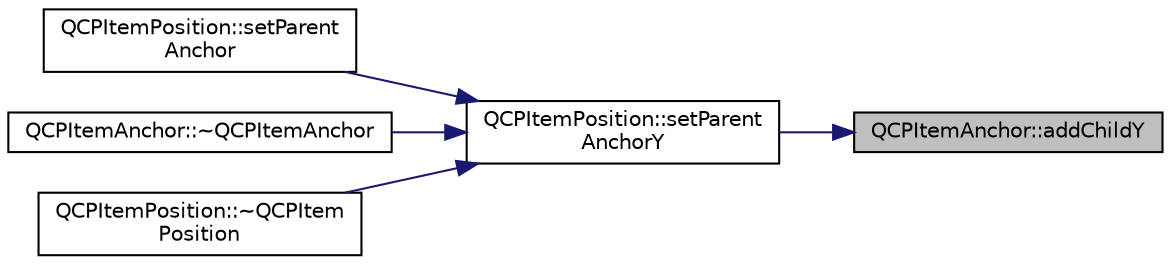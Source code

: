 digraph "QCPItemAnchor::addChildY"
{
 // LATEX_PDF_SIZE
  edge [fontname="Helvetica",fontsize="10",labelfontname="Helvetica",labelfontsize="10"];
  node [fontname="Helvetica",fontsize="10",shape=record];
  rankdir="RL";
  Node1 [label="QCPItemAnchor::addChildY",height=0.2,width=0.4,color="black", fillcolor="grey75", style="filled", fontcolor="black",tooltip=" "];
  Node1 -> Node2 [dir="back",color="midnightblue",fontsize="10",style="solid",fontname="Helvetica"];
  Node2 [label="QCPItemPosition::setParent\lAnchorY",height=0.2,width=0.4,color="black", fillcolor="white", style="filled",URL="$classQCPItemPosition.html#add5ec1db9d19cec58a3b5c9e0a0c3f9d",tooltip=" "];
  Node2 -> Node3 [dir="back",color="midnightblue",fontsize="10",style="solid",fontname="Helvetica"];
  Node3 [label="QCPItemPosition::setParent\lAnchor",height=0.2,width=0.4,color="black", fillcolor="white", style="filled",URL="$classQCPItemPosition.html#ac094d67a95d2dceafa0d50b9db3a7e51",tooltip=" "];
  Node2 -> Node4 [dir="back",color="midnightblue",fontsize="10",style="solid",fontname="Helvetica"];
  Node4 [label="QCPItemAnchor::~QCPItemAnchor",height=0.2,width=0.4,color="black", fillcolor="white", style="filled",URL="$classQCPItemAnchor.html#a1868559407600688ee4d1a4621e81ceb",tooltip=" "];
  Node2 -> Node5 [dir="back",color="midnightblue",fontsize="10",style="solid",fontname="Helvetica"];
  Node5 [label="QCPItemPosition::~QCPItem\lPosition",height=0.2,width=0.4,color="black", fillcolor="white", style="filled",URL="$classQCPItemPosition.html#a21f585ffa8d8e3a6ba0cc450701bca5a",tooltip=" "];
}
